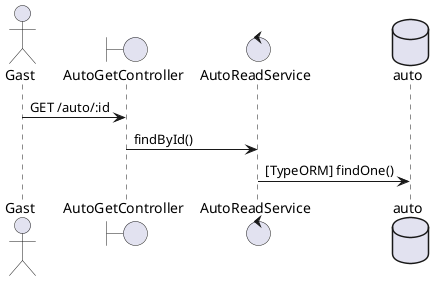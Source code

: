 @startuml Sequenzdiagramm

actor Gast

boundary AutoGetController
control AutoReadService
database auto

Gast -> AutoGetController : GET /auto/:id
AutoGetController -> AutoReadService: findById()
AutoReadService -> auto: [TypeORM] findOne()

@enduml
